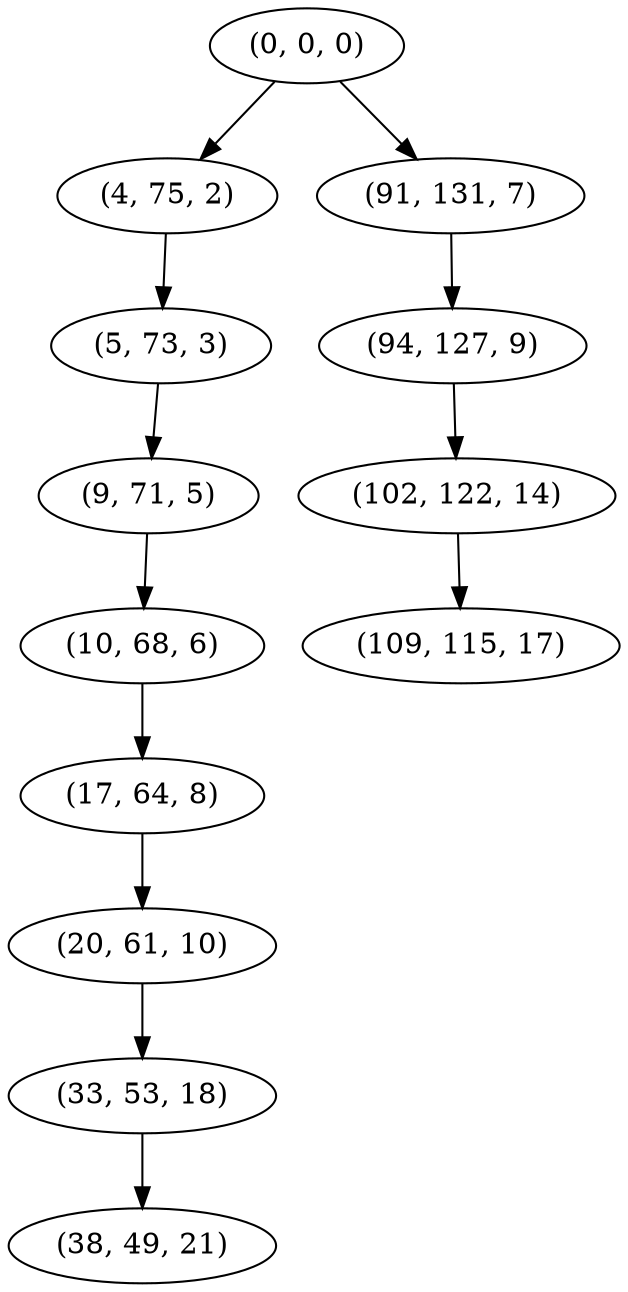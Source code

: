 digraph tree {
    "(0, 0, 0)";
    "(4, 75, 2)";
    "(5, 73, 3)";
    "(9, 71, 5)";
    "(10, 68, 6)";
    "(17, 64, 8)";
    "(20, 61, 10)";
    "(33, 53, 18)";
    "(38, 49, 21)";
    "(91, 131, 7)";
    "(94, 127, 9)";
    "(102, 122, 14)";
    "(109, 115, 17)";
    "(0, 0, 0)" -> "(4, 75, 2)";
    "(0, 0, 0)" -> "(91, 131, 7)";
    "(4, 75, 2)" -> "(5, 73, 3)";
    "(5, 73, 3)" -> "(9, 71, 5)";
    "(9, 71, 5)" -> "(10, 68, 6)";
    "(10, 68, 6)" -> "(17, 64, 8)";
    "(17, 64, 8)" -> "(20, 61, 10)";
    "(20, 61, 10)" -> "(33, 53, 18)";
    "(33, 53, 18)" -> "(38, 49, 21)";
    "(91, 131, 7)" -> "(94, 127, 9)";
    "(94, 127, 9)" -> "(102, 122, 14)";
    "(102, 122, 14)" -> "(109, 115, 17)";
}
